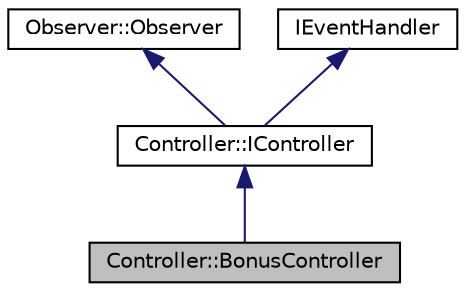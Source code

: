 digraph "Controller::BonusController"
    {
    // LATEX_PDF_SIZE
  bgcolor = "transparent";
edge [fontname = "Helvetica",fontsize = "10",labelfontname = "Helvetica",labelfontsize = "10"];
node [fontname = "Helvetica",fontsize = "10",shape = record];
Node1 [label = "Controller::BonusController",height = 0.2,width = 0.4,color = "black", fillcolor = "grey75", style = "filled", fontcolor = "black",tooltip = "Class for Bonus Controller."];
Node2 -> Node1 [dir = "back",color = "midnightblue",fontsize = "10",style = "solid",fontname = "Helvetica"];
Node2 [label = "Controller::IController",height = 0.2,width = 0.4,color = "black",URL = "$class_controller_1_1_i_controller.html",tooltip = "Abstract class for Controller."];
Node3 -> Node2 [dir = "back",color = "midnightblue",fontsize = "10",style = "solid",fontname = "Helvetica"];
Node3 [label = "Observer::Observer",height = 0.2,width = 0.4,color = "black",URL = "$class_observer_1_1_observer.html",tooltip = "Class for Observer of Observer pattern."];
Node4 -> Node2 [dir = "back",color = "midnightblue",fontsize = "10",style = "solid",fontname = "Helvetica"];
Node4 [label = "IEventHandler",height = 0.2,width = 0.4,color = "black",URL = "$class_i_event_handler.html",tooltip = "Abstract IEventHandler class."];
}
